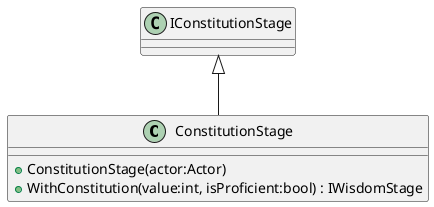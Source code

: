 @startuml
class ConstitutionStage {
    + ConstitutionStage(actor:Actor)
    + WithConstitution(value:int, isProficient:bool) : IWisdomStage
}
IConstitutionStage <|-- ConstitutionStage
@enduml
